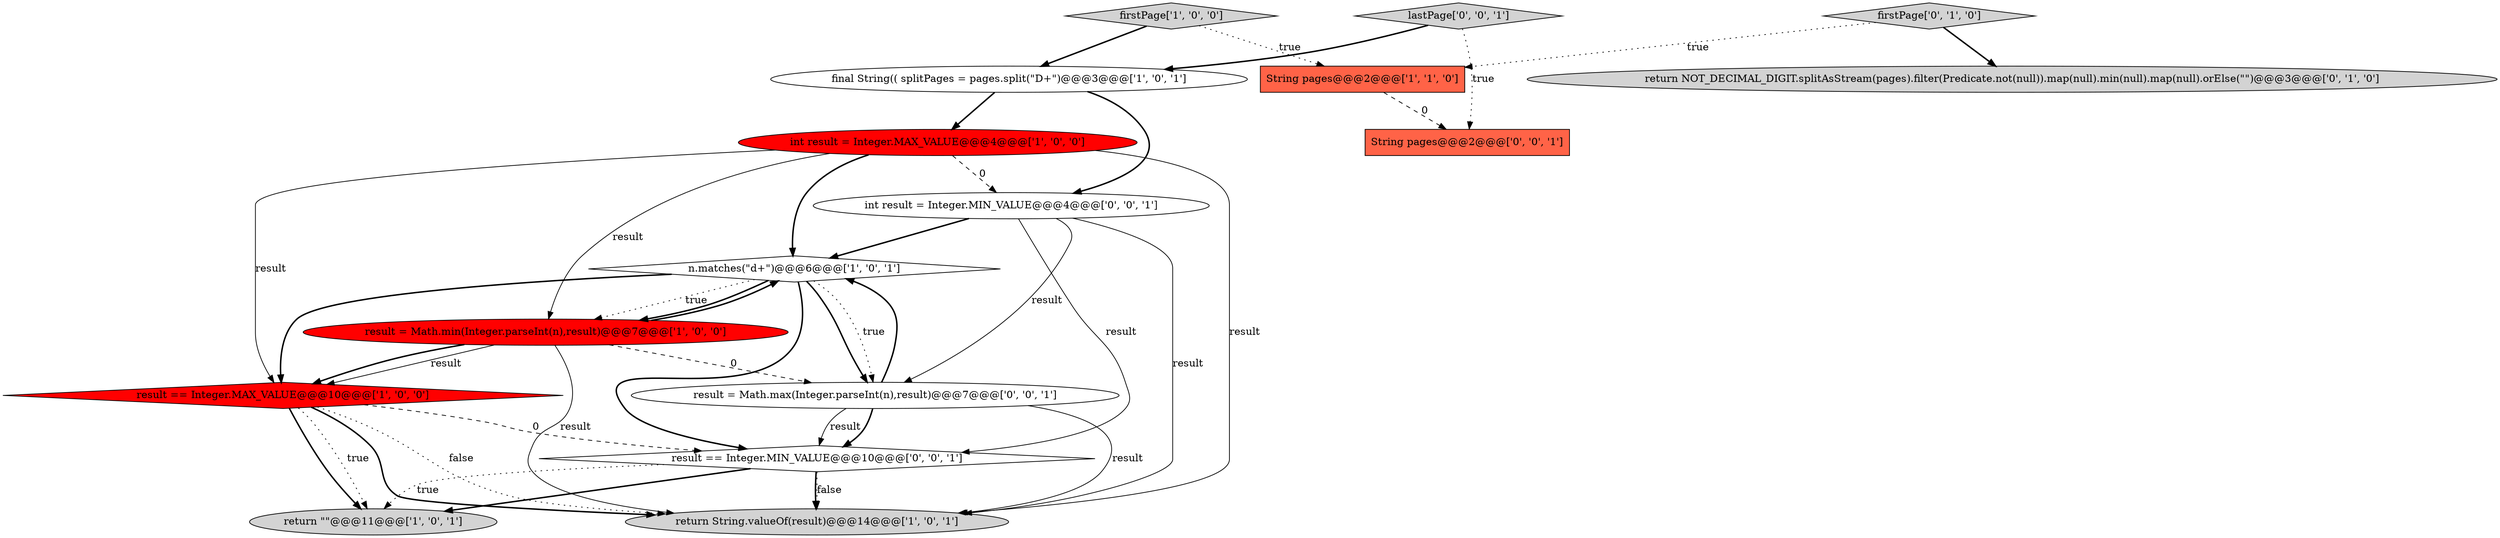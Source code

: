 digraph {
8 [style = filled, label = "firstPage['1', '0', '0']", fillcolor = lightgray, shape = diamond image = "AAA0AAABBB1BBB"];
5 [style = filled, label = "result == Integer.MAX_VALUE@@@10@@@['1', '0', '0']", fillcolor = red, shape = diamond image = "AAA1AAABBB1BBB"];
1 [style = filled, label = "int result = Integer.MAX_VALUE@@@4@@@['1', '0', '0']", fillcolor = red, shape = ellipse image = "AAA1AAABBB1BBB"];
3 [style = filled, label = "return String.valueOf(result)@@@14@@@['1', '0', '1']", fillcolor = lightgray, shape = ellipse image = "AAA0AAABBB1BBB"];
2 [style = filled, label = "final String(( splitPages = pages.split(\"\D+\")@@@3@@@['1', '0', '1']", fillcolor = white, shape = ellipse image = "AAA0AAABBB1BBB"];
4 [style = filled, label = "return \"\"@@@11@@@['1', '0', '1']", fillcolor = lightgray, shape = ellipse image = "AAA0AAABBB1BBB"];
12 [style = filled, label = "lastPage['0', '0', '1']", fillcolor = lightgray, shape = diamond image = "AAA0AAABBB3BBB"];
11 [style = filled, label = "String pages@@@2@@@['0', '0', '1']", fillcolor = tomato, shape = box image = "AAA0AAABBB3BBB"];
14 [style = filled, label = "int result = Integer.MIN_VALUE@@@4@@@['0', '0', '1']", fillcolor = white, shape = ellipse image = "AAA0AAABBB3BBB"];
6 [style = filled, label = "n.matches(\"\d+\")@@@6@@@['1', '0', '1']", fillcolor = white, shape = diamond image = "AAA0AAABBB1BBB"];
10 [style = filled, label = "firstPage['0', '1', '0']", fillcolor = lightgray, shape = diamond image = "AAA0AAABBB2BBB"];
13 [style = filled, label = "result == Integer.MIN_VALUE@@@10@@@['0', '0', '1']", fillcolor = white, shape = diamond image = "AAA0AAABBB3BBB"];
9 [style = filled, label = "return NOT_DECIMAL_DIGIT.splitAsStream(pages).filter(Predicate.not(null)).map(null).min(null).map(null).orElse(\"\")@@@3@@@['0', '1', '0']", fillcolor = lightgray, shape = ellipse image = "AAA0AAABBB2BBB"];
0 [style = filled, label = "String pages@@@2@@@['1', '1', '0']", fillcolor = tomato, shape = box image = "AAA0AAABBB1BBB"];
7 [style = filled, label = "result = Math.min(Integer.parseInt(n),result)@@@7@@@['1', '0', '0']", fillcolor = red, shape = ellipse image = "AAA1AAABBB1BBB"];
15 [style = filled, label = "result = Math.max(Integer.parseInt(n),result)@@@7@@@['0', '0', '1']", fillcolor = white, shape = ellipse image = "AAA0AAABBB3BBB"];
5->13 [style = dashed, label="0"];
5->3 [style = bold, label=""];
15->13 [style = solid, label="result"];
15->13 [style = bold, label=""];
1->14 [style = dashed, label="0"];
14->15 [style = solid, label="result"];
2->1 [style = bold, label=""];
1->5 [style = solid, label="result"];
1->3 [style = solid, label="result"];
15->6 [style = bold, label=""];
7->5 [style = solid, label="result"];
0->11 [style = dashed, label="0"];
7->3 [style = solid, label="result"];
6->15 [style = bold, label=""];
5->4 [style = dotted, label="true"];
1->7 [style = solid, label="result"];
12->11 [style = dotted, label="true"];
6->5 [style = bold, label=""];
12->2 [style = bold, label=""];
7->5 [style = bold, label=""];
1->6 [style = bold, label=""];
14->3 [style = solid, label="result"];
13->3 [style = bold, label=""];
8->2 [style = bold, label=""];
15->3 [style = solid, label="result"];
6->13 [style = bold, label=""];
2->14 [style = bold, label=""];
5->4 [style = bold, label=""];
7->6 [style = bold, label=""];
5->3 [style = dotted, label="false"];
6->7 [style = dotted, label="true"];
7->15 [style = dashed, label="0"];
10->0 [style = dotted, label="true"];
13->3 [style = dotted, label="false"];
8->0 [style = dotted, label="true"];
10->9 [style = bold, label=""];
6->15 [style = dotted, label="true"];
14->13 [style = solid, label="result"];
6->7 [style = bold, label=""];
14->6 [style = bold, label=""];
13->4 [style = dotted, label="true"];
13->4 [style = bold, label=""];
}
